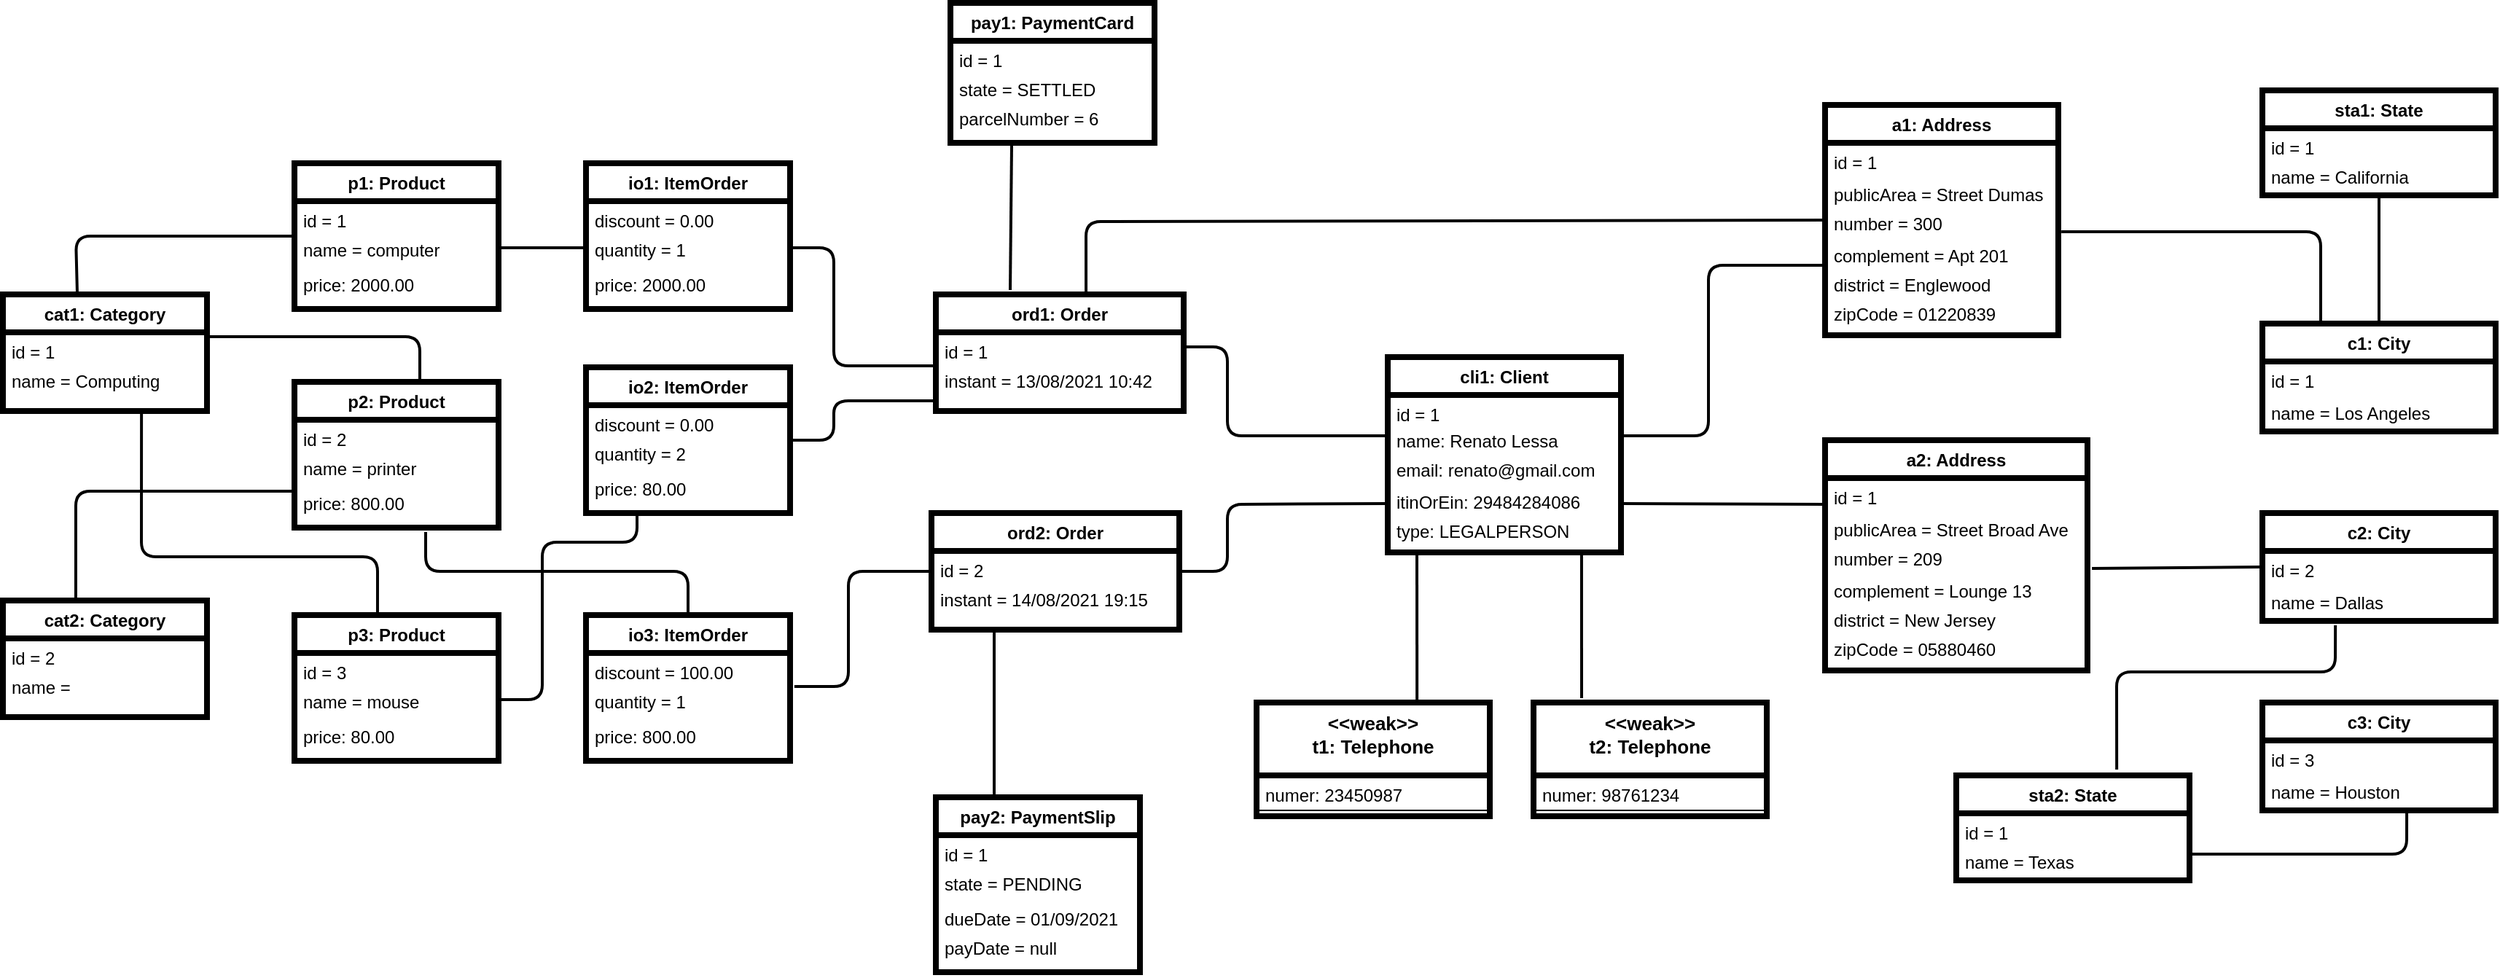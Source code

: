 <mxfile version="14.9.6" type="device"><diagram id="C5RBs43oDa-KdzZeNtuy" name="Page-1"><mxGraphModel dx="946" dy="1841" grid="1" gridSize="10" guides="1" tooltips="1" connect="1" arrows="1" fold="1" page="1" pageScale="1" pageWidth="827" pageHeight="1169" math="0" shadow="0"><root><mxCell id="WIyWlLk6GJQsqaUBKTNV-0"/><mxCell id="WIyWlLk6GJQsqaUBKTNV-1" parent="WIyWlLk6GJQsqaUBKTNV-0"/><mxCell id="aKMQZRntwJBQudiZjVvR-5" value="cat1: Category" style="swimlane;fontStyle=1;childLayout=stackLayout;horizontal=1;startSize=26;horizontalStack=0;resizeParent=1;resizeParentMax=0;resizeLast=0;collapsible=1;marginBottom=0;strokeWidth=4;rounded=0;shadow=0;sketch=0;glass=0;swimlaneLine=1;swimlaneFillColor=#ffffff;" parent="WIyWlLk6GJQsqaUBKTNV-1" vertex="1"><mxGeometry x="20" y="140" width="140" height="80" as="geometry"/></mxCell><mxCell id="aKMQZRntwJBQudiZjVvR-6" value="id = 1" style="text;align=left;verticalAlign=top;spacingLeft=4;spacingRight=4;overflow=hidden;rotatable=0;points=[[0,0.5],[1,0.5]];portConstraint=eastwest;rounded=0;shadow=0;sketch=0;" parent="aKMQZRntwJBQudiZjVvR-5" vertex="1"><mxGeometry y="26" width="140" height="20" as="geometry"/></mxCell><mxCell id="aKMQZRntwJBQudiZjVvR-7" value="name = Computing" style="text;align=left;verticalAlign=top;spacingLeft=4;spacingRight=4;overflow=hidden;rotatable=0;points=[[0,0.5],[1,0.5]];portConstraint=eastwest;rounded=0;shadow=0;sketch=0;" parent="aKMQZRntwJBQudiZjVvR-5" vertex="1"><mxGeometry y="46" width="140" height="34" as="geometry"/></mxCell><mxCell id="aKMQZRntwJBQudiZjVvR-10" value="p1: Product" style="swimlane;fontStyle=1;childLayout=stackLayout;horizontal=1;startSize=26;horizontalStack=0;resizeParent=1;resizeParentMax=0;resizeLast=0;collapsible=1;marginBottom=0;strokeWidth=4;rounded=0;shadow=0;sketch=0;glass=0;swimlaneLine=1;swimlaneFillColor=#ffffff;" parent="WIyWlLk6GJQsqaUBKTNV-1" vertex="1"><mxGeometry x="220" y="50" width="140" height="100" as="geometry"/></mxCell><mxCell id="aKMQZRntwJBQudiZjVvR-11" value="id = 1" style="text;align=left;verticalAlign=top;spacingLeft=4;spacingRight=4;overflow=hidden;rotatable=0;points=[[0,0.5],[1,0.5]];portConstraint=eastwest;rounded=0;shadow=0;sketch=0;" parent="aKMQZRntwJBQudiZjVvR-10" vertex="1"><mxGeometry y="26" width="140" height="20" as="geometry"/></mxCell><mxCell id="aKMQZRntwJBQudiZjVvR-12" value="name = computer" style="text;align=left;verticalAlign=top;spacingLeft=4;spacingRight=4;overflow=hidden;rotatable=0;points=[[0,0.5],[1,0.5]];portConstraint=eastwest;rounded=0;shadow=0;sketch=0;" parent="aKMQZRntwJBQudiZjVvR-10" vertex="1"><mxGeometry y="46" width="140" height="24" as="geometry"/></mxCell><mxCell id="aKMQZRntwJBQudiZjVvR-13" value="price: 2000.00" style="text;align=left;verticalAlign=top;spacingLeft=4;spacingRight=4;overflow=hidden;rotatable=0;points=[[0,0.5],[1,0.5]];portConstraint=eastwest;rounded=0;shadow=0;sketch=0;" parent="aKMQZRntwJBQudiZjVvR-10" vertex="1"><mxGeometry y="70" width="140" height="30" as="geometry"/></mxCell><mxCell id="aKMQZRntwJBQudiZjVvR-15" value="p2: Product" style="swimlane;fontStyle=1;childLayout=stackLayout;horizontal=1;startSize=26;horizontalStack=0;resizeParent=1;resizeParentMax=0;resizeLast=0;collapsible=1;marginBottom=0;strokeWidth=4;rounded=0;shadow=0;sketch=0;glass=0;swimlaneLine=1;swimlaneFillColor=#ffffff;" parent="WIyWlLk6GJQsqaUBKTNV-1" vertex="1"><mxGeometry x="220" y="200" width="140" height="100" as="geometry"/></mxCell><mxCell id="aKMQZRntwJBQudiZjVvR-16" value="id = 2" style="text;align=left;verticalAlign=top;spacingLeft=4;spacingRight=4;overflow=hidden;rotatable=0;points=[[0,0.5],[1,0.5]];portConstraint=eastwest;rounded=0;shadow=0;sketch=0;" parent="aKMQZRntwJBQudiZjVvR-15" vertex="1"><mxGeometry y="26" width="140" height="20" as="geometry"/></mxCell><mxCell id="aKMQZRntwJBQudiZjVvR-17" value="name = printer" style="text;align=left;verticalAlign=top;spacingLeft=4;spacingRight=4;overflow=hidden;rotatable=0;points=[[0,0.5],[1,0.5]];portConstraint=eastwest;rounded=0;shadow=0;sketch=0;" parent="aKMQZRntwJBQudiZjVvR-15" vertex="1"><mxGeometry y="46" width="140" height="24" as="geometry"/></mxCell><mxCell id="aKMQZRntwJBQudiZjVvR-18" value="price: 800.00" style="text;align=left;verticalAlign=top;spacingLeft=4;spacingRight=4;overflow=hidden;rotatable=0;points=[[0,0.5],[1,0.5]];portConstraint=eastwest;rounded=0;shadow=0;sketch=0;" parent="aKMQZRntwJBQudiZjVvR-15" vertex="1"><mxGeometry y="70" width="140" height="30" as="geometry"/></mxCell><mxCell id="aKMQZRntwJBQudiZjVvR-19" value="p3: Product" style="swimlane;fontStyle=1;childLayout=stackLayout;horizontal=1;startSize=26;horizontalStack=0;resizeParent=1;resizeParentMax=0;resizeLast=0;collapsible=1;marginBottom=0;strokeWidth=4;rounded=0;shadow=0;sketch=0;glass=0;swimlaneLine=1;swimlaneFillColor=#ffffff;" parent="WIyWlLk6GJQsqaUBKTNV-1" vertex="1"><mxGeometry x="220" y="360" width="140" height="100" as="geometry"/></mxCell><mxCell id="aKMQZRntwJBQudiZjVvR-20" value="id = 3" style="text;align=left;verticalAlign=top;spacingLeft=4;spacingRight=4;overflow=hidden;rotatable=0;points=[[0,0.5],[1,0.5]];portConstraint=eastwest;rounded=0;shadow=0;sketch=0;" parent="aKMQZRntwJBQudiZjVvR-19" vertex="1"><mxGeometry y="26" width="140" height="20" as="geometry"/></mxCell><mxCell id="aKMQZRntwJBQudiZjVvR-21" value="name = mouse" style="text;align=left;verticalAlign=top;spacingLeft=4;spacingRight=4;overflow=hidden;rotatable=0;points=[[0,0.5],[1,0.5]];portConstraint=eastwest;rounded=0;shadow=0;sketch=0;" parent="aKMQZRntwJBQudiZjVvR-19" vertex="1"><mxGeometry y="46" width="140" height="24" as="geometry"/></mxCell><mxCell id="aKMQZRntwJBQudiZjVvR-22" value="price: 80.00" style="text;align=left;verticalAlign=top;spacingLeft=4;spacingRight=4;overflow=hidden;rotatable=0;points=[[0,0.5],[1,0.5]];portConstraint=eastwest;rounded=0;shadow=0;sketch=0;" parent="aKMQZRntwJBQudiZjVvR-19" vertex="1"><mxGeometry y="70" width="140" height="30" as="geometry"/></mxCell><mxCell id="aKMQZRntwJBQudiZjVvR-23" value="cat2: Category" style="swimlane;fontStyle=1;childLayout=stackLayout;horizontal=1;startSize=26;horizontalStack=0;resizeParent=1;resizeParentMax=0;resizeLast=0;collapsible=1;marginBottom=0;strokeWidth=4;rounded=0;shadow=0;sketch=0;glass=0;swimlaneLine=1;swimlaneFillColor=#ffffff;" parent="WIyWlLk6GJQsqaUBKTNV-1" vertex="1"><mxGeometry x="20" y="350" width="140" height="80" as="geometry"/></mxCell><mxCell id="aKMQZRntwJBQudiZjVvR-24" value="id = 2" style="text;align=left;verticalAlign=top;spacingLeft=4;spacingRight=4;overflow=hidden;rotatable=0;points=[[0,0.5],[1,0.5]];portConstraint=eastwest;rounded=0;shadow=0;sketch=0;" parent="aKMQZRntwJBQudiZjVvR-23" vertex="1"><mxGeometry y="26" width="140" height="20" as="geometry"/></mxCell><mxCell id="aKMQZRntwJBQudiZjVvR-25" value="name = " style="text;align=left;verticalAlign=top;spacingLeft=4;spacingRight=4;overflow=hidden;rotatable=0;points=[[0,0.5],[1,0.5]];portConstraint=eastwest;rounded=0;shadow=0;sketch=0;" parent="aKMQZRntwJBQudiZjVvR-23" vertex="1"><mxGeometry y="46" width="140" height="34" as="geometry"/></mxCell><mxCell id="aKMQZRntwJBQudiZjVvR-28" value="io1: ItemOrder" style="swimlane;fontStyle=1;childLayout=stackLayout;horizontal=1;startSize=26;horizontalStack=0;resizeParent=1;resizeParentMax=0;resizeLast=0;collapsible=1;marginBottom=0;strokeWidth=4;rounded=0;shadow=0;sketch=0;glass=0;swimlaneLine=1;swimlaneFillColor=#ffffff;" parent="WIyWlLk6GJQsqaUBKTNV-1" vertex="1"><mxGeometry x="420" y="50" width="140" height="100" as="geometry"/></mxCell><mxCell id="aKMQZRntwJBQudiZjVvR-29" value="discount = 0.00" style="text;align=left;verticalAlign=top;spacingLeft=4;spacingRight=4;overflow=hidden;rotatable=0;points=[[0,0.5],[1,0.5]];portConstraint=eastwest;rounded=0;shadow=0;sketch=0;" parent="aKMQZRntwJBQudiZjVvR-28" vertex="1"><mxGeometry y="26" width="140" height="20" as="geometry"/></mxCell><mxCell id="aKMQZRntwJBQudiZjVvR-30" value="quantity = 1" style="text;align=left;verticalAlign=top;spacingLeft=4;spacingRight=4;overflow=hidden;rotatable=0;points=[[0,0.5],[1,0.5]];portConstraint=eastwest;rounded=0;shadow=0;sketch=0;" parent="aKMQZRntwJBQudiZjVvR-28" vertex="1"><mxGeometry y="46" width="140" height="24" as="geometry"/></mxCell><mxCell id="aKMQZRntwJBQudiZjVvR-31" value="price: 2000.00" style="text;align=left;verticalAlign=top;spacingLeft=4;spacingRight=4;overflow=hidden;rotatable=0;points=[[0,0.5],[1,0.5]];portConstraint=eastwest;rounded=0;shadow=0;sketch=0;" parent="aKMQZRntwJBQudiZjVvR-28" vertex="1"><mxGeometry y="70" width="140" height="30" as="geometry"/></mxCell><mxCell id="aKMQZRntwJBQudiZjVvR-44" value="io3: ItemOrder" style="swimlane;fontStyle=1;childLayout=stackLayout;horizontal=1;startSize=26;horizontalStack=0;resizeParent=1;resizeParentMax=0;resizeLast=0;collapsible=1;marginBottom=0;strokeWidth=4;rounded=0;shadow=0;sketch=0;glass=0;swimlaneLine=1;swimlaneFillColor=#ffffff;" parent="WIyWlLk6GJQsqaUBKTNV-1" vertex="1"><mxGeometry x="420" y="360" width="140" height="100" as="geometry"/></mxCell><mxCell id="aKMQZRntwJBQudiZjVvR-45" value="discount = 100.00" style="text;align=left;verticalAlign=top;spacingLeft=4;spacingRight=4;overflow=hidden;rotatable=0;points=[[0,0.5],[1,0.5]];portConstraint=eastwest;rounded=0;shadow=0;sketch=0;" parent="aKMQZRntwJBQudiZjVvR-44" vertex="1"><mxGeometry y="26" width="140" height="20" as="geometry"/></mxCell><mxCell id="aKMQZRntwJBQudiZjVvR-46" value="quantity = 1" style="text;align=left;verticalAlign=top;spacingLeft=4;spacingRight=4;overflow=hidden;rotatable=0;points=[[0,0.5],[1,0.5]];portConstraint=eastwest;rounded=0;shadow=0;sketch=0;" parent="aKMQZRntwJBQudiZjVvR-44" vertex="1"><mxGeometry y="46" width="140" height="24" as="geometry"/></mxCell><mxCell id="aKMQZRntwJBQudiZjVvR-47" value="price: 800.00" style="text;align=left;verticalAlign=top;spacingLeft=4;spacingRight=4;overflow=hidden;rotatable=0;points=[[0,0.5],[1,0.5]];portConstraint=eastwest;rounded=0;shadow=0;sketch=0;" parent="aKMQZRntwJBQudiZjVvR-44" vertex="1"><mxGeometry y="70" width="140" height="30" as="geometry"/></mxCell><mxCell id="aKMQZRntwJBQudiZjVvR-48" value="io2: ItemOrder" style="swimlane;fontStyle=1;childLayout=stackLayout;horizontal=1;startSize=26;horizontalStack=0;resizeParent=1;resizeParentMax=0;resizeLast=0;collapsible=1;marginBottom=0;strokeWidth=4;rounded=0;shadow=0;sketch=0;glass=0;swimlaneLine=1;swimlaneFillColor=#ffffff;" parent="WIyWlLk6GJQsqaUBKTNV-1" vertex="1"><mxGeometry x="420" y="190" width="140" height="100" as="geometry"/></mxCell><mxCell id="aKMQZRntwJBQudiZjVvR-49" value="discount = 0.00" style="text;align=left;verticalAlign=top;spacingLeft=4;spacingRight=4;overflow=hidden;rotatable=0;points=[[0,0.5],[1,0.5]];portConstraint=eastwest;rounded=0;shadow=0;sketch=0;" parent="aKMQZRntwJBQudiZjVvR-48" vertex="1"><mxGeometry y="26" width="140" height="20" as="geometry"/></mxCell><mxCell id="aKMQZRntwJBQudiZjVvR-50" value="quantity = 2" style="text;align=left;verticalAlign=top;spacingLeft=4;spacingRight=4;overflow=hidden;rotatable=0;points=[[0,0.5],[1,0.5]];portConstraint=eastwest;rounded=0;shadow=0;sketch=0;" parent="aKMQZRntwJBQudiZjVvR-48" vertex="1"><mxGeometry y="46" width="140" height="24" as="geometry"/></mxCell><mxCell id="aKMQZRntwJBQudiZjVvR-51" value="price: 80.00" style="text;align=left;verticalAlign=top;spacingLeft=4;spacingRight=4;overflow=hidden;rotatable=0;points=[[0,0.5],[1,0.5]];portConstraint=eastwest;rounded=0;shadow=0;sketch=0;" parent="aKMQZRntwJBQudiZjVvR-48" vertex="1"><mxGeometry y="70" width="140" height="30" as="geometry"/></mxCell><mxCell id="aKMQZRntwJBQudiZjVvR-53" value="" style="endArrow=none;html=1;strokeWidth=2;exitX=1.021;exitY=0.125;exitDx=0;exitDy=0;exitPerimeter=0;entryX=0;entryY=0.5;entryDx=0;entryDy=0;shadow=0;sketch=0;" parent="WIyWlLk6GJQsqaUBKTNV-1" source="aKMQZRntwJBQudiZjVvR-46" target="aKMQZRntwJBQudiZjVvR-68" edge="1"><mxGeometry width="50" height="50" relative="1" as="geometry"><mxPoint x="570" y="409.5" as="sourcePoint"/><mxPoint x="844" y="409.5" as="targetPoint"/><Array as="points"><mxPoint x="600" y="409"/><mxPoint x="600" y="330"/></Array></mxGeometry></mxCell><mxCell id="aKMQZRntwJBQudiZjVvR-54" value="" style="endArrow=none;html=1;strokeWidth=2;entryX=0;entryY=0.5;entryDx=0;entryDy=0;exitX=0.364;exitY=-0.025;exitDx=0;exitDy=0;exitPerimeter=0;shadow=0;sketch=0;" parent="WIyWlLk6GJQsqaUBKTNV-1" source="aKMQZRntwJBQudiZjVvR-5" target="aKMQZRntwJBQudiZjVvR-10" edge="1"><mxGeometry width="50" height="50" relative="1" as="geometry"><mxPoint x="70" y="130" as="sourcePoint"/><mxPoint x="446" y="110" as="targetPoint"/><Array as="points"><mxPoint x="70" y="100"/></Array></mxGeometry></mxCell><mxCell id="aKMQZRntwJBQudiZjVvR-55" value="" style="endArrow=none;html=1;strokeWidth=2;exitX=0.679;exitY=1.029;exitDx=0;exitDy=0;exitPerimeter=0;entryX=0.407;entryY=0;entryDx=0;entryDy=0;entryPerimeter=0;shadow=0;sketch=0;" parent="WIyWlLk6GJQsqaUBKTNV-1" source="aKMQZRntwJBQudiZjVvR-7" target="aKMQZRntwJBQudiZjVvR-19" edge="1"><mxGeometry width="50" height="50" relative="1" as="geometry"><mxPoint x="182" y="120" as="sourcePoint"/><mxPoint x="280" y="330" as="targetPoint"/><Array as="points"><mxPoint x="115" y="320"/><mxPoint x="277" y="320"/></Array></mxGeometry></mxCell><mxCell id="aKMQZRntwJBQudiZjVvR-56" value="" style="endArrow=none;html=1;strokeWidth=2;exitX=0.993;exitY=0.15;exitDx=0;exitDy=0;exitPerimeter=0;shadow=0;sketch=0;" parent="WIyWlLk6GJQsqaUBKTNV-1" source="aKMQZRntwJBQudiZjVvR-6" edge="1"><mxGeometry width="50" height="50" relative="1" as="geometry"><mxPoint x="162" y="180" as="sourcePoint"/><mxPoint x="306" y="200" as="targetPoint"/><Array as="points"><mxPoint x="306" y="169"/></Array></mxGeometry></mxCell><mxCell id="aKMQZRntwJBQudiZjVvR-57" value="" style="endArrow=none;html=1;strokeWidth=2;exitX=0.357;exitY=0;exitDx=0;exitDy=0;exitPerimeter=0;entryX=0;entryY=0.75;entryDx=0;entryDy=0;shadow=0;sketch=0;" parent="WIyWlLk6GJQsqaUBKTNV-1" source="aKMQZRntwJBQudiZjVvR-23" target="aKMQZRntwJBQudiZjVvR-15" edge="1"><mxGeometry width="50" height="50" relative="1" as="geometry"><mxPoint x="202" y="140" as="sourcePoint"/><mxPoint x="476" y="140" as="targetPoint"/><Array as="points"><mxPoint x="70" y="275"/></Array></mxGeometry></mxCell><mxCell id="aKMQZRntwJBQudiZjVvR-58" value="" style="endArrow=none;html=1;strokeWidth=2;exitX=1;exitY=0.5;exitDx=0;exitDy=0;entryX=0;entryY=0.5;entryDx=0;entryDy=0;shadow=0;sketch=0;" parent="WIyWlLk6GJQsqaUBKTNV-1" source="aKMQZRntwJBQudiZjVvR-12" target="aKMQZRntwJBQudiZjVvR-30" edge="1"><mxGeometry width="50" height="50" relative="1" as="geometry"><mxPoint x="212" y="150" as="sourcePoint"/><mxPoint x="486" y="150" as="targetPoint"/></mxGeometry></mxCell><mxCell id="aKMQZRntwJBQudiZjVvR-59" value="" style="endArrow=none;html=1;strokeWidth=2;entryX=0.5;entryY=0;entryDx=0;entryDy=0;shadow=0;sketch=0;" parent="WIyWlLk6GJQsqaUBKTNV-1" target="aKMQZRntwJBQudiZjVvR-44" edge="1"><mxGeometry width="50" height="50" relative="1" as="geometry"><mxPoint x="310" y="303" as="sourcePoint"/><mxPoint x="470" y="310" as="targetPoint"/><Array as="points"><mxPoint x="310" y="330"/><mxPoint x="490" y="330"/></Array></mxGeometry></mxCell><mxCell id="aKMQZRntwJBQudiZjVvR-61" value="" style="endArrow=none;html=1;strokeWidth=2;exitX=1;exitY=0.5;exitDx=0;exitDy=0;entryX=0.25;entryY=1;entryDx=0;entryDy=0;shadow=0;sketch=0;" parent="WIyWlLk6GJQsqaUBKTNV-1" source="aKMQZRntwJBQudiZjVvR-21" target="aKMQZRntwJBQudiZjVvR-48" edge="1"><mxGeometry width="50" height="50" relative="1" as="geometry"><mxPoint x="232" y="170" as="sourcePoint"/><mxPoint x="506" y="170" as="targetPoint"/><Array as="points"><mxPoint x="390" y="418"/><mxPoint x="390" y="310"/><mxPoint x="455" y="310"/></Array></mxGeometry></mxCell><mxCell id="aKMQZRntwJBQudiZjVvR-62" value="ord1: Order" style="swimlane;fontStyle=1;childLayout=stackLayout;horizontal=1;startSize=26;horizontalStack=0;resizeParent=1;resizeParentMax=0;resizeLast=0;collapsible=1;marginBottom=0;strokeWidth=4;rounded=0;shadow=0;sketch=0;glass=0;swimlaneLine=1;swimlaneFillColor=#ffffff;" parent="WIyWlLk6GJQsqaUBKTNV-1" vertex="1"><mxGeometry x="660" y="140" width="170" height="80" as="geometry"/></mxCell><mxCell id="aKMQZRntwJBQudiZjVvR-63" value="id = 1" style="text;align=left;verticalAlign=top;spacingLeft=4;spacingRight=4;overflow=hidden;rotatable=0;points=[[0,0.5],[1,0.5]];portConstraint=eastwest;rounded=0;shadow=0;sketch=0;" parent="aKMQZRntwJBQudiZjVvR-62" vertex="1"><mxGeometry y="26" width="170" height="20" as="geometry"/></mxCell><mxCell id="aKMQZRntwJBQudiZjVvR-64" value="instant = 13/08/2021 10:42" style="text;align=left;verticalAlign=top;spacingLeft=4;spacingRight=4;overflow=hidden;rotatable=0;points=[[0,0.5],[1,0.5]];portConstraint=eastwest;rounded=0;shadow=0;sketch=0;" parent="aKMQZRntwJBQudiZjVvR-62" vertex="1"><mxGeometry y="46" width="170" height="34" as="geometry"/></mxCell><mxCell id="aKMQZRntwJBQudiZjVvR-68" value="ord2: Order" style="swimlane;fontStyle=1;childLayout=stackLayout;horizontal=1;startSize=26;horizontalStack=0;resizeParent=1;resizeParentMax=0;resizeLast=0;collapsible=1;marginBottom=0;strokeWidth=4;rounded=0;shadow=0;sketch=0;glass=0;swimlaneLine=1;swimlaneFillColor=#ffffff;" parent="WIyWlLk6GJQsqaUBKTNV-1" vertex="1"><mxGeometry x="657" y="290" width="170" height="80" as="geometry"/></mxCell><mxCell id="aKMQZRntwJBQudiZjVvR-69" value="id = 2" style="text;align=left;verticalAlign=top;spacingLeft=4;spacingRight=4;overflow=hidden;rotatable=0;points=[[0,0.5],[1,0.5]];portConstraint=eastwest;rounded=0;shadow=0;sketch=0;" parent="aKMQZRntwJBQudiZjVvR-68" vertex="1"><mxGeometry y="26" width="170" height="20" as="geometry"/></mxCell><mxCell id="aKMQZRntwJBQudiZjVvR-70" value="instant = 14/08/2021 19:15" style="text;align=left;verticalAlign=top;spacingLeft=4;spacingRight=4;overflow=hidden;rotatable=0;points=[[0,0.5],[1,0.5]];portConstraint=eastwest;rounded=0;shadow=0;sketch=0;" parent="aKMQZRntwJBQudiZjVvR-68" vertex="1"><mxGeometry y="46" width="170" height="34" as="geometry"/></mxCell><mxCell id="aKMQZRntwJBQudiZjVvR-71" value="" style="endArrow=none;html=1;strokeWidth=2;exitX=1;exitY=0.5;exitDx=0;exitDy=0;entryX=-0.012;entryY=0.088;entryDx=0;entryDy=0;entryPerimeter=0;shadow=0;sketch=0;" parent="WIyWlLk6GJQsqaUBKTNV-1" source="aKMQZRntwJBQudiZjVvR-30" target="aKMQZRntwJBQudiZjVvR-64" edge="1"><mxGeometry width="50" height="50" relative="1" as="geometry"><mxPoint x="590" y="239.5" as="sourcePoint"/><mxPoint x="650" y="190" as="targetPoint"/><Array as="points"><mxPoint x="590" y="108"/><mxPoint x="590" y="189"/></Array></mxGeometry></mxCell><mxCell id="aKMQZRntwJBQudiZjVvR-72" value="" style="endArrow=none;html=1;strokeWidth=2;shadow=0;sketch=0;" parent="WIyWlLk6GJQsqaUBKTNV-1" edge="1"><mxGeometry width="50" height="50" relative="1" as="geometry"><mxPoint x="700" y="483" as="sourcePoint"/><mxPoint x="700" y="370" as="targetPoint"/></mxGeometry></mxCell><mxCell id="aKMQZRntwJBQudiZjVvR-73" value="" style="endArrow=none;html=1;strokeWidth=2;exitX=1;exitY=0.5;exitDx=0;exitDy=0;entryX=0;entryY=0.794;entryDx=0;entryDy=0;entryPerimeter=0;shadow=0;sketch=0;" parent="WIyWlLk6GJQsqaUBKTNV-1" source="aKMQZRntwJBQudiZjVvR-48" target="aKMQZRntwJBQudiZjVvR-64" edge="1"><mxGeometry width="50" height="50" relative="1" as="geometry"><mxPoint x="570" y="239.5" as="sourcePoint"/><mxPoint x="844" y="239.5" as="targetPoint"/><Array as="points"><mxPoint x="590" y="240"/><mxPoint x="590" y="213"/></Array></mxGeometry></mxCell><mxCell id="aKMQZRntwJBQudiZjVvR-74" value="pay1: PaymentCard" style="swimlane;fontStyle=1;childLayout=stackLayout;horizontal=1;startSize=26;horizontalStack=0;resizeParent=1;resizeParentMax=0;resizeLast=0;collapsible=1;marginBottom=0;strokeWidth=4;rounded=0;shadow=0;sketch=0;glass=0;swimlaneLine=1;swimlaneFillColor=#ffffff;" parent="WIyWlLk6GJQsqaUBKTNV-1" vertex="1"><mxGeometry x="670" y="-60" width="140" height="96" as="geometry"/></mxCell><mxCell id="aKMQZRntwJBQudiZjVvR-75" value="id = 1" style="text;align=left;verticalAlign=top;spacingLeft=4;spacingRight=4;overflow=hidden;rotatable=0;points=[[0,0.5],[1,0.5]];portConstraint=eastwest;rounded=0;shadow=0;sketch=0;" parent="aKMQZRntwJBQudiZjVvR-74" vertex="1"><mxGeometry y="26" width="140" height="20" as="geometry"/></mxCell><mxCell id="aKMQZRntwJBQudiZjVvR-76" value="state = SETTLED&#10; " style="text;align=left;verticalAlign=top;spacingLeft=4;spacingRight=4;overflow=hidden;rotatable=0;points=[[0,0.5],[1,0.5]];portConstraint=eastwest;rounded=0;shadow=0;sketch=0;" parent="aKMQZRntwJBQudiZjVvR-74" vertex="1"><mxGeometry y="46" width="140" height="20" as="geometry"/></mxCell><mxCell id="aKMQZRntwJBQudiZjVvR-77" value="parcelNumber = 6" style="text;align=left;verticalAlign=top;spacingLeft=4;spacingRight=4;overflow=hidden;rotatable=0;points=[[0,0.5],[1,0.5]];portConstraint=eastwest;rounded=0;shadow=0;sketch=0;" parent="aKMQZRntwJBQudiZjVvR-74" vertex="1"><mxGeometry y="66" width="140" height="30" as="geometry"/></mxCell><mxCell id="aKMQZRntwJBQudiZjVvR-85" value="pay2: PaymentSlip" style="swimlane;fontStyle=1;childLayout=stackLayout;horizontal=1;startSize=26;horizontalStack=0;resizeParent=1;resizeParentMax=0;resizeLast=0;collapsible=1;marginBottom=0;strokeWidth=4;rounded=0;shadow=0;sketch=0;glass=0;swimlaneLine=1;swimlaneFillColor=#ffffff;" parent="WIyWlLk6GJQsqaUBKTNV-1" vertex="1"><mxGeometry x="660" y="485" width="140" height="120" as="geometry"/></mxCell><mxCell id="aKMQZRntwJBQudiZjVvR-86" value="id = 1" style="text;align=left;verticalAlign=top;spacingLeft=4;spacingRight=4;overflow=hidden;rotatable=0;points=[[0,0.5],[1,0.5]];portConstraint=eastwest;rounded=0;shadow=0;sketch=0;" parent="aKMQZRntwJBQudiZjVvR-85" vertex="1"><mxGeometry y="26" width="140" height="20" as="geometry"/></mxCell><mxCell id="aKMQZRntwJBQudiZjVvR-87" value="state = PENDING&#10; " style="text;align=left;verticalAlign=top;spacingLeft=4;spacingRight=4;overflow=hidden;rotatable=0;points=[[0,0.5],[1,0.5]];portConstraint=eastwest;rounded=0;shadow=0;sketch=0;" parent="aKMQZRntwJBQudiZjVvR-85" vertex="1"><mxGeometry y="46" width="140" height="24" as="geometry"/></mxCell><mxCell id="aKMQZRntwJBQudiZjVvR-88" value="dueDate = 01/09/2021" style="text;align=left;verticalAlign=top;spacingLeft=4;spacingRight=4;overflow=hidden;rotatable=0;points=[[0,0.5],[1,0.5]];portConstraint=eastwest;rounded=0;shadow=0;sketch=0;" parent="aKMQZRntwJBQudiZjVvR-85" vertex="1"><mxGeometry y="70" width="140" height="20" as="geometry"/></mxCell><mxCell id="aKMQZRntwJBQudiZjVvR-93" value="payDate = null" style="text;align=left;verticalAlign=top;spacingLeft=4;spacingRight=4;overflow=hidden;rotatable=0;points=[[0,0.5],[1,0.5]];portConstraint=eastwest;shadow=0;sketch=0;" parent="aKMQZRntwJBQudiZjVvR-85" vertex="1"><mxGeometry y="90" width="140" height="30" as="geometry"/></mxCell><mxCell id="aKMQZRntwJBQudiZjVvR-95" value="" style="endArrow=none;html=1;strokeWidth=2;entryX=0.3;entryY=1.067;entryDx=0;entryDy=0;entryPerimeter=0;exitX=0.3;exitY=-0.037;exitDx=0;exitDy=0;exitPerimeter=0;shadow=0;sketch=0;" parent="WIyWlLk6GJQsqaUBKTNV-1" source="aKMQZRntwJBQudiZjVvR-62" target="aKMQZRntwJBQudiZjVvR-77" edge="1"><mxGeometry width="50" height="50" relative="1" as="geometry"><mxPoint x="700" y="220" as="sourcePoint"/><mxPoint x="600" y="640" as="targetPoint"/></mxGeometry></mxCell><mxCell id="aKMQZRntwJBQudiZjVvR-97" value="cli1: Client" style="swimlane;fontStyle=1;childLayout=stackLayout;horizontal=1;startSize=26;horizontalStack=0;resizeParent=1;resizeParentMax=0;resizeLast=0;collapsible=1;marginBottom=0;strokeWidth=4;labelBackgroundColor=none;labelBorderColor=none;shadow=0;sketch=0;swimlaneFillColor=#ffffff;" parent="WIyWlLk6GJQsqaUBKTNV-1" vertex="1"><mxGeometry x="970" y="183" width="160" height="134" as="geometry"/></mxCell><mxCell id="aKMQZRntwJBQudiZjVvR-98" value="id = 1" style="text;align=left;verticalAlign=top;spacingLeft=4;spacingRight=4;overflow=hidden;rotatable=0;points=[[0,0.5],[1,0.5]];portConstraint=eastwest;shadow=0;sketch=0;" parent="aKMQZRntwJBQudiZjVvR-97" vertex="1"><mxGeometry y="26" width="160" height="18" as="geometry"/></mxCell><mxCell id="aKMQZRntwJBQudiZjVvR-99" value="name: Renato Lessa" style="text;align=left;verticalAlign=top;spacingLeft=4;spacingRight=4;overflow=hidden;rotatable=0;points=[[0,0.5],[1,0.5]];portConstraint=eastwest;shadow=0;sketch=0;" parent="aKMQZRntwJBQudiZjVvR-97" vertex="1"><mxGeometry y="44" width="160" height="20" as="geometry"/></mxCell><mxCell id="aKMQZRntwJBQudiZjVvR-100" value="email: renato@gmail.com" style="text;align=left;verticalAlign=top;spacingLeft=4;spacingRight=4;overflow=hidden;rotatable=0;points=[[0,0.5],[1,0.5]];portConstraint=eastwest;shadow=0;sketch=0;" parent="aKMQZRntwJBQudiZjVvR-97" vertex="1"><mxGeometry y="64" width="160" height="22" as="geometry"/></mxCell><mxCell id="aKMQZRntwJBQudiZjVvR-101" value="itinOrEin: 29484284086" style="text;align=left;verticalAlign=top;spacingLeft=4;spacingRight=4;overflow=hidden;rotatable=0;points=[[0,0.5],[1,0.5]];portConstraint=eastwest;shadow=0;sketch=0;" parent="aKMQZRntwJBQudiZjVvR-97" vertex="1"><mxGeometry y="86" width="160" height="20" as="geometry"/></mxCell><mxCell id="aKMQZRntwJBQudiZjVvR-102" value="type: LEGALPERSON" style="text;align=left;verticalAlign=top;spacingLeft=4;spacingRight=4;overflow=hidden;rotatable=0;points=[[0,0.5],[1,0.5]];portConstraint=eastwest;shadow=0;sketch=0;" parent="aKMQZRntwJBQudiZjVvR-97" vertex="1"><mxGeometry y="106" width="160" height="28" as="geometry"/></mxCell><mxCell id="aKMQZRntwJBQudiZjVvR-105" value="" style="endArrow=none;html=1;strokeWidth=2;exitX=0.606;exitY=0.013;exitDx=0;exitDy=0;exitPerimeter=0;entryX=0;entryY=0.5;entryDx=0;entryDy=0;shadow=0;sketch=0;" parent="WIyWlLk6GJQsqaUBKTNV-1" source="aKMQZRntwJBQudiZjVvR-62" target="aKMQZRntwJBQudiZjVvR-122" edge="1"><mxGeometry width="50" height="50" relative="1" as="geometry"><mxPoint x="940" y="40" as="sourcePoint"/><mxPoint x="1260" y="90" as="targetPoint"/><Array as="points"><mxPoint x="763" y="90"/></Array></mxGeometry></mxCell><mxCell id="aKMQZRntwJBQudiZjVvR-106" value="" style="endArrow=none;html=1;strokeWidth=2;exitX=1;exitY=0.5;exitDx=0;exitDy=0;entryX=0;entryY=0.75;entryDx=0;entryDy=0;shadow=0;sketch=0;" parent="WIyWlLk6GJQsqaUBKTNV-1" source="aKMQZRntwJBQudiZjVvR-68" target="aKMQZRntwJBQudiZjVvR-97" edge="1"><mxGeometry width="50" height="50" relative="1" as="geometry"><mxPoint x="860" y="340" as="sourcePoint"/><mxPoint x="870" y="270" as="targetPoint"/><Array as="points"><mxPoint x="860" y="330"/><mxPoint x="860" y="284"/></Array></mxGeometry></mxCell><mxCell id="aKMQZRntwJBQudiZjVvR-107" value="" style="endArrow=none;html=1;strokeWidth=2;exitX=1;exitY=0.5;exitDx=0;exitDy=0;entryX=0;entryY=0.5;entryDx=0;entryDy=0;shadow=0;sketch=0;" parent="WIyWlLk6GJQsqaUBKTNV-1" source="aKMQZRntwJBQudiZjVvR-63" target="aKMQZRntwJBQudiZjVvR-99" edge="1"><mxGeometry width="50" height="50" relative="1" as="geometry"><mxPoint x="960" y="60" as="sourcePoint"/><mxPoint x="970" y="-10" as="targetPoint"/><Array as="points"><mxPoint x="860" y="176"/><mxPoint x="860" y="237"/></Array></mxGeometry></mxCell><mxCell id="aKMQZRntwJBQudiZjVvR-111" value="&lt;&lt;weak&gt;&gt;&#10;t1: Telephone" style="swimlane;fontStyle=1;align=center;verticalAlign=top;childLayout=stackLayout;horizontal=1;startSize=50;horizontalStack=0;resizeParent=1;resizeParentMax=0;resizeLast=0;collapsible=1;marginBottom=0;rounded=0;shadow=0;glass=0;sketch=0;fontSize=13;strokeWidth=4;swimlaneFillColor=#ffffff;" parent="WIyWlLk6GJQsqaUBKTNV-1" vertex="1"><mxGeometry x="880" y="420" width="160" height="78" as="geometry"/></mxCell><mxCell id="aKMQZRntwJBQudiZjVvR-112" value="numer: 23450987" style="text;align=left;verticalAlign=top;spacingLeft=4;spacingRight=4;overflow=hidden;rotatable=0;points=[[0,0.5],[1,0.5]];portConstraint=eastwest;shadow=0;sketch=0;" parent="aKMQZRntwJBQudiZjVvR-111" vertex="1"><mxGeometry y="50" width="160" height="20" as="geometry"/></mxCell><mxCell id="aKMQZRntwJBQudiZjVvR-113" value="" style="line;strokeWidth=1;align=left;verticalAlign=middle;spacingTop=-1;spacingLeft=3;spacingRight=3;rotatable=0;labelPosition=right;points=[];portConstraint=eastwest;shadow=0;sketch=0;" parent="aKMQZRntwJBQudiZjVvR-111" vertex="1"><mxGeometry y="70" width="160" height="8" as="geometry"/></mxCell><mxCell id="aKMQZRntwJBQudiZjVvR-114" value="&lt;&lt;weak&gt;&gt;&#10;t2: Telephone" style="swimlane;fontStyle=1;align=center;verticalAlign=top;childLayout=stackLayout;horizontal=1;startSize=50;horizontalStack=0;resizeParent=1;resizeParentMax=0;resizeLast=0;collapsible=1;marginBottom=0;rounded=0;shadow=0;glass=0;sketch=0;fontSize=13;strokeWidth=4;swimlaneFillColor=#ffffff;" parent="WIyWlLk6GJQsqaUBKTNV-1" vertex="1"><mxGeometry x="1070" y="420" width="160" height="78" as="geometry"/></mxCell><mxCell id="aKMQZRntwJBQudiZjVvR-115" value="numer: 98761234" style="text;align=left;verticalAlign=top;spacingLeft=4;spacingRight=4;overflow=hidden;rotatable=0;points=[[0,0.5],[1,0.5]];portConstraint=eastwest;shadow=0;sketch=0;" parent="aKMQZRntwJBQudiZjVvR-114" vertex="1"><mxGeometry y="50" width="160" height="20" as="geometry"/></mxCell><mxCell id="aKMQZRntwJBQudiZjVvR-116" value="" style="line;strokeWidth=1;align=left;verticalAlign=middle;spacingTop=-1;spacingLeft=3;spacingRight=3;rotatable=0;labelPosition=right;points=[];portConstraint=eastwest;shadow=0;sketch=0;" parent="aKMQZRntwJBQudiZjVvR-114" vertex="1"><mxGeometry y="70" width="160" height="8" as="geometry"/></mxCell><mxCell id="aKMQZRntwJBQudiZjVvR-117" value="" style="endArrow=none;html=1;strokeWidth=2;entryX=0.831;entryY=1.071;entryDx=0;entryDy=0;entryPerimeter=0;shadow=0;sketch=0;" parent="WIyWlLk6GJQsqaUBKTNV-1" target="aKMQZRntwJBQudiZjVvR-102" edge="1"><mxGeometry width="50" height="50" relative="1" as="geometry"><mxPoint x="1103" y="417" as="sourcePoint"/><mxPoint x="1100" y="330" as="targetPoint"/></mxGeometry></mxCell><mxCell id="aKMQZRntwJBQudiZjVvR-118" value="" style="endArrow=none;html=1;strokeWidth=2;exitX=0.688;exitY=0;exitDx=0;exitDy=0;exitPerimeter=0;entryX=0.125;entryY=1.071;entryDx=0;entryDy=0;entryPerimeter=0;shadow=0;sketch=0;" parent="WIyWlLk6GJQsqaUBKTNV-1" source="aKMQZRntwJBQudiZjVvR-111" target="aKMQZRntwJBQudiZjVvR-102" edge="1"><mxGeometry width="50" height="50" relative="1" as="geometry"><mxPoint x="960" y="60" as="sourcePoint"/><mxPoint x="970" y="-10" as="targetPoint"/></mxGeometry></mxCell><mxCell id="aKMQZRntwJBQudiZjVvR-119" value="a1: Address" style="swimlane;fontStyle=1;childLayout=stackLayout;horizontal=1;startSize=26;horizontalStack=0;resizeParent=1;resizeParentMax=0;resizeLast=0;collapsible=1;marginBottom=0;strokeWidth=4;shadow=0;sketch=0;swimlaneFillColor=#ffffff;" parent="WIyWlLk6GJQsqaUBKTNV-1" vertex="1"><mxGeometry x="1270" y="10" width="160" height="158" as="geometry"/></mxCell><mxCell id="aKMQZRntwJBQudiZjVvR-120" value="id = 1" style="text;align=left;verticalAlign=top;spacingLeft=4;spacingRight=4;overflow=hidden;rotatable=0;points=[[0,0.5],[1,0.5]];portConstraint=eastwest;shadow=0;sketch=0;" parent="aKMQZRntwJBQudiZjVvR-119" vertex="1"><mxGeometry y="26" width="160" height="22" as="geometry"/></mxCell><mxCell id="aKMQZRntwJBQudiZjVvR-121" value="publicArea = Street Dumas" style="text;align=left;verticalAlign=top;spacingLeft=4;spacingRight=4;overflow=hidden;rotatable=0;points=[[0,0.5],[1,0.5]];portConstraint=eastwest;shadow=0;sketch=0;" parent="aKMQZRntwJBQudiZjVvR-119" vertex="1"><mxGeometry y="48" width="160" height="20" as="geometry"/></mxCell><mxCell id="aKMQZRntwJBQudiZjVvR-122" value="number = 300" style="text;align=left;verticalAlign=top;spacingLeft=4;spacingRight=4;overflow=hidden;rotatable=0;points=[[0,0.5],[1,0.5]];portConstraint=eastwest;shadow=0;sketch=0;" parent="aKMQZRntwJBQudiZjVvR-119" vertex="1"><mxGeometry y="68" width="160" height="22" as="geometry"/></mxCell><mxCell id="aKMQZRntwJBQudiZjVvR-123" value="complement = Apt 201 " style="text;align=left;verticalAlign=top;spacingLeft=4;spacingRight=4;overflow=hidden;rotatable=0;points=[[0,0.5],[1,0.5]];portConstraint=eastwest;shadow=0;sketch=0;" parent="aKMQZRntwJBQudiZjVvR-119" vertex="1"><mxGeometry y="90" width="160" height="20" as="geometry"/></mxCell><mxCell id="aKMQZRntwJBQudiZjVvR-126" value="district = Englewood" style="text;align=left;verticalAlign=top;spacingLeft=4;spacingRight=4;overflow=hidden;rotatable=0;points=[[0,0.5],[1,0.5]];portConstraint=eastwest;shadow=0;sketch=0;" parent="aKMQZRntwJBQudiZjVvR-119" vertex="1"><mxGeometry y="110" width="160" height="20" as="geometry"/></mxCell><mxCell id="aKMQZRntwJBQudiZjVvR-124" value="zipCode = 01220839" style="text;align=left;verticalAlign=top;spacingLeft=4;spacingRight=4;overflow=hidden;rotatable=0;points=[[0,0.5],[1,0.5]];portConstraint=eastwest;shadow=0;sketch=0;" parent="aKMQZRntwJBQudiZjVvR-119" vertex="1"><mxGeometry y="130" width="160" height="28" as="geometry"/></mxCell><mxCell id="aKMQZRntwJBQudiZjVvR-128" value="a2: Address" style="swimlane;fontStyle=1;childLayout=stackLayout;horizontal=1;startSize=26;horizontalStack=0;resizeParent=1;resizeParentMax=0;resizeLast=0;collapsible=1;marginBottom=0;strokeWidth=4;shadow=0;sketch=0;swimlaneFillColor=#ffffff;" parent="WIyWlLk6GJQsqaUBKTNV-1" vertex="1"><mxGeometry x="1270" y="240" width="180" height="158" as="geometry"/></mxCell><mxCell id="aKMQZRntwJBQudiZjVvR-129" value="id = 1" style="text;align=left;verticalAlign=top;spacingLeft=4;spacingRight=4;overflow=hidden;rotatable=0;points=[[0,0.5],[1,0.5]];portConstraint=eastwest;shadow=0;sketch=0;" parent="aKMQZRntwJBQudiZjVvR-128" vertex="1"><mxGeometry y="26" width="180" height="22" as="geometry"/></mxCell><mxCell id="aKMQZRntwJBQudiZjVvR-130" value="publicArea = Street Broad Ave" style="text;align=left;verticalAlign=top;spacingLeft=4;spacingRight=4;overflow=hidden;rotatable=0;points=[[0,0.5],[1,0.5]];portConstraint=eastwest;shadow=0;sketch=0;" parent="aKMQZRntwJBQudiZjVvR-128" vertex="1"><mxGeometry y="48" width="180" height="20" as="geometry"/></mxCell><mxCell id="aKMQZRntwJBQudiZjVvR-131" value="number = 209" style="text;align=left;verticalAlign=top;spacingLeft=4;spacingRight=4;overflow=hidden;rotatable=0;points=[[0,0.5],[1,0.5]];portConstraint=eastwest;shadow=0;sketch=0;" parent="aKMQZRntwJBQudiZjVvR-128" vertex="1"><mxGeometry y="68" width="180" height="22" as="geometry"/></mxCell><mxCell id="aKMQZRntwJBQudiZjVvR-132" value="complement = Lounge 13 " style="text;align=left;verticalAlign=top;spacingLeft=4;spacingRight=4;overflow=hidden;rotatable=0;points=[[0,0.5],[1,0.5]];portConstraint=eastwest;shadow=0;sketch=0;" parent="aKMQZRntwJBQudiZjVvR-128" vertex="1"><mxGeometry y="90" width="180" height="20" as="geometry"/></mxCell><mxCell id="aKMQZRntwJBQudiZjVvR-133" value="district = New Jersey" style="text;align=left;verticalAlign=top;spacingLeft=4;spacingRight=4;overflow=hidden;rotatable=0;points=[[0,0.5],[1,0.5]];portConstraint=eastwest;shadow=0;sketch=0;" parent="aKMQZRntwJBQudiZjVvR-128" vertex="1"><mxGeometry y="110" width="180" height="20" as="geometry"/></mxCell><mxCell id="aKMQZRntwJBQudiZjVvR-134" value="zipCode = 05880460" style="text;align=left;verticalAlign=top;spacingLeft=4;spacingRight=4;overflow=hidden;rotatable=0;points=[[0,0.5],[1,0.5]];portConstraint=eastwest;shadow=0;sketch=0;" parent="aKMQZRntwJBQudiZjVvR-128" vertex="1"><mxGeometry y="130" width="180" height="28" as="geometry"/></mxCell><mxCell id="aKMQZRntwJBQudiZjVvR-135" value="" style="endArrow=none;html=1;strokeWidth=2;exitX=1;exitY=0.5;exitDx=0;exitDy=0;entryX=-0.006;entryY=1;entryDx=0;entryDy=0;entryPerimeter=0;shadow=0;sketch=0;" parent="WIyWlLk6GJQsqaUBKTNV-1" source="aKMQZRntwJBQudiZjVvR-99" target="aKMQZRntwJBQudiZjVvR-123" edge="1"><mxGeometry width="50" height="50" relative="1" as="geometry"><mxPoint x="773.02" y="151.04" as="sourcePoint"/><mxPoint x="1260" y="119" as="targetPoint"/><Array as="points"><mxPoint x="1190" y="237"/><mxPoint x="1190" y="120"/></Array></mxGeometry></mxCell><mxCell id="aKMQZRntwJBQudiZjVvR-137" value="" style="endArrow=none;html=1;strokeWidth=2;entryX=1;entryY=0.75;entryDx=0;entryDy=0;shadow=0;sketch=0;" parent="WIyWlLk6GJQsqaUBKTNV-1" target="aKMQZRntwJBQudiZjVvR-97" edge="1"><mxGeometry width="50" height="50" relative="1" as="geometry"><mxPoint x="1270" y="284" as="sourcePoint"/><mxPoint x="1150" y="280" as="targetPoint"/></mxGeometry></mxCell><mxCell id="aKMQZRntwJBQudiZjVvR-138" value="sta1: State" style="swimlane;fontStyle=1;childLayout=stackLayout;horizontal=1;startSize=26;horizontalStack=0;resizeParent=1;resizeParentMax=0;resizeLast=0;collapsible=1;marginBottom=0;strokeWidth=4;shadow=0;sketch=0;swimlaneFillColor=#ffffff;" parent="WIyWlLk6GJQsqaUBKTNV-1" vertex="1"><mxGeometry x="1570" width="160" height="72" as="geometry"/></mxCell><mxCell id="aKMQZRntwJBQudiZjVvR-139" value="id = 1 " style="text;align=left;verticalAlign=top;spacingLeft=4;spacingRight=4;overflow=hidden;rotatable=0;points=[[0,0.5],[1,0.5]];portConstraint=eastwest;shadow=0;sketch=0;" parent="aKMQZRntwJBQudiZjVvR-138" vertex="1"><mxGeometry y="26" width="160" height="20" as="geometry"/></mxCell><mxCell id="aKMQZRntwJBQudiZjVvR-140" value="name = California" style="text;align=left;verticalAlign=top;spacingLeft=4;spacingRight=4;overflow=hidden;rotatable=0;points=[[0,0.5],[1,0.5]];portConstraint=eastwest;shadow=0;sketch=0;" parent="aKMQZRntwJBQudiZjVvR-138" vertex="1"><mxGeometry y="46" width="160" height="26" as="geometry"/></mxCell><mxCell id="aKMQZRntwJBQudiZjVvR-141" value="sta2: State" style="swimlane;fontStyle=1;childLayout=stackLayout;horizontal=1;startSize=26;horizontalStack=0;resizeParent=1;resizeParentMax=0;resizeLast=0;collapsible=1;marginBottom=0;strokeWidth=4;shadow=0;sketch=0;swimlaneFillColor=#ffffff;" parent="WIyWlLk6GJQsqaUBKTNV-1" vertex="1"><mxGeometry x="1360" y="470" width="160" height="72" as="geometry"/></mxCell><mxCell id="aKMQZRntwJBQudiZjVvR-142" value="id = 1 " style="text;align=left;verticalAlign=top;spacingLeft=4;spacingRight=4;overflow=hidden;rotatable=0;points=[[0,0.5],[1,0.5]];portConstraint=eastwest;shadow=0;sketch=0;" parent="aKMQZRntwJBQudiZjVvR-141" vertex="1"><mxGeometry y="26" width="160" height="20" as="geometry"/></mxCell><mxCell id="aKMQZRntwJBQudiZjVvR-143" value="name = Texas" style="text;align=left;verticalAlign=top;spacingLeft=4;spacingRight=4;overflow=hidden;rotatable=0;points=[[0,0.5],[1,0.5]];portConstraint=eastwest;shadow=0;sketch=0;" parent="aKMQZRntwJBQudiZjVvR-141" vertex="1"><mxGeometry y="46" width="160" height="26" as="geometry"/></mxCell><mxCell id="aKMQZRntwJBQudiZjVvR-144" value="c1: City" style="swimlane;fontStyle=1;childLayout=stackLayout;horizontal=1;startSize=26;horizontalStack=0;resizeParent=1;resizeParentMax=0;resizeLast=0;collapsible=1;marginBottom=0;strokeWidth=4;shadow=0;sketch=0;swimlaneFillColor=#ffffff;" parent="WIyWlLk6GJQsqaUBKTNV-1" vertex="1"><mxGeometry x="1570" y="160" width="160" height="74" as="geometry"/></mxCell><mxCell id="aKMQZRntwJBQudiZjVvR-145" value="id = 1" style="text;align=left;verticalAlign=top;spacingLeft=4;spacingRight=4;overflow=hidden;rotatable=0;points=[[0,0.5],[1,0.5]];portConstraint=eastwest;shadow=0;sketch=0;" parent="aKMQZRntwJBQudiZjVvR-144" vertex="1"><mxGeometry y="26" width="160" height="22" as="geometry"/></mxCell><mxCell id="aKMQZRntwJBQudiZjVvR-146" value="name = Los Angeles" style="text;align=left;verticalAlign=top;spacingLeft=4;spacingRight=4;overflow=hidden;rotatable=0;points=[[0,0.5],[1,0.5]];portConstraint=eastwest;shadow=0;sketch=0;" parent="aKMQZRntwJBQudiZjVvR-144" vertex="1"><mxGeometry y="48" width="160" height="26" as="geometry"/></mxCell><mxCell id="aKMQZRntwJBQudiZjVvR-147" value="c2: City" style="swimlane;fontStyle=1;childLayout=stackLayout;horizontal=1;startSize=26;horizontalStack=0;resizeParent=1;resizeParentMax=0;resizeLast=0;collapsible=1;marginBottom=0;strokeWidth=4;shadow=0;sketch=0;swimlaneFillColor=#ffffff;" parent="WIyWlLk6GJQsqaUBKTNV-1" vertex="1"><mxGeometry x="1570" y="290" width="160" height="74" as="geometry"/></mxCell><mxCell id="aKMQZRntwJBQudiZjVvR-148" value="id = 2" style="text;align=left;verticalAlign=top;spacingLeft=4;spacingRight=4;overflow=hidden;rotatable=0;points=[[0,0.5],[1,0.5]];portConstraint=eastwest;shadow=0;sketch=0;" parent="aKMQZRntwJBQudiZjVvR-147" vertex="1"><mxGeometry y="26" width="160" height="22" as="geometry"/></mxCell><mxCell id="aKMQZRntwJBQudiZjVvR-149" value="name = Dallas" style="text;align=left;verticalAlign=top;spacingLeft=4;spacingRight=4;overflow=hidden;rotatable=0;points=[[0,0.5],[1,0.5]];portConstraint=eastwest;shadow=0;sketch=0;" parent="aKMQZRntwJBQudiZjVvR-147" vertex="1"><mxGeometry y="48" width="160" height="26" as="geometry"/></mxCell><mxCell id="aKMQZRntwJBQudiZjVvR-150" value="c3: City" style="swimlane;fontStyle=1;childLayout=stackLayout;horizontal=1;startSize=26;horizontalStack=0;resizeParent=1;resizeParentMax=0;resizeLast=0;collapsible=1;marginBottom=0;strokeWidth=4;shadow=0;sketch=0;swimlaneFillColor=#ffffff;" parent="WIyWlLk6GJQsqaUBKTNV-1" vertex="1"><mxGeometry x="1570" y="420" width="160" height="74" as="geometry"/></mxCell><mxCell id="aKMQZRntwJBQudiZjVvR-151" value="id = 3" style="text;align=left;verticalAlign=top;spacingLeft=4;spacingRight=4;overflow=hidden;rotatable=0;points=[[0,0.5],[1,0.5]];portConstraint=eastwest;shadow=0;sketch=0;" parent="aKMQZRntwJBQudiZjVvR-150" vertex="1"><mxGeometry y="26" width="160" height="22" as="geometry"/></mxCell><mxCell id="aKMQZRntwJBQudiZjVvR-152" value="name = Houston" style="text;align=left;verticalAlign=top;spacingLeft=4;spacingRight=4;overflow=hidden;rotatable=0;points=[[0,0.5],[1,0.5]];portConstraint=eastwest;shadow=0;sketch=0;" parent="aKMQZRntwJBQudiZjVvR-150" vertex="1"><mxGeometry y="48" width="160" height="26" as="geometry"/></mxCell><mxCell id="aKMQZRntwJBQudiZjVvR-154" value="" style="endArrow=none;html=1;strokeWidth=2;entryX=1.013;entryY=0.864;entryDx=0;entryDy=0;entryPerimeter=0;exitX=0.25;exitY=0;exitDx=0;exitDy=0;shadow=0;sketch=0;" parent="WIyWlLk6GJQsqaUBKTNV-1" source="aKMQZRntwJBQudiZjVvR-144" target="aKMQZRntwJBQudiZjVvR-122" edge="1"><mxGeometry width="50" height="50" relative="1" as="geometry"><mxPoint x="1580" y="99.5" as="sourcePoint"/><mxPoint x="1440" y="99.5" as="targetPoint"/><Array as="points"><mxPoint x="1610" y="97"/></Array></mxGeometry></mxCell><mxCell id="aKMQZRntwJBQudiZjVvR-155" value="" style="endArrow=none;html=1;strokeWidth=2;entryX=0.5;entryY=1;entryDx=0;entryDy=0;exitX=0.5;exitY=0;exitDx=0;exitDy=0;shadow=0;sketch=0;" parent="WIyWlLk6GJQsqaUBKTNV-1" source="aKMQZRntwJBQudiZjVvR-144" target="aKMQZRntwJBQudiZjVvR-138" edge="1"><mxGeometry width="50" height="50" relative="1" as="geometry"><mxPoint x="1580" y="-49.5" as="sourcePoint"/><mxPoint x="1440" y="-50" as="targetPoint"/></mxGeometry></mxCell><mxCell id="aKMQZRntwJBQudiZjVvR-156" value="" style="endArrow=none;html=1;strokeWidth=2;entryX=1.017;entryY=-0.1;entryDx=0;entryDy=0;entryPerimeter=0;exitX=0;exitY=0.5;exitDx=0;exitDy=0;shadow=0;sketch=0;" parent="WIyWlLk6GJQsqaUBKTNV-1" source="aKMQZRntwJBQudiZjVvR-148" target="aKMQZRntwJBQudiZjVvR-132" edge="1"><mxGeometry width="50" height="50" relative="1" as="geometry"><mxPoint x="1630" y="280.5" as="sourcePoint"/><mxPoint x="1490" y="280" as="targetPoint"/></mxGeometry></mxCell><mxCell id="aKMQZRntwJBQudiZjVvR-157" value="" style="endArrow=none;html=1;strokeWidth=2;entryX=1;entryY=0.75;entryDx=0;entryDy=0;exitX=0.619;exitY=1.077;exitDx=0;exitDy=0;exitPerimeter=0;shadow=0;sketch=0;" parent="WIyWlLk6GJQsqaUBKTNV-1" source="aKMQZRntwJBQudiZjVvR-152" target="aKMQZRntwJBQudiZjVvR-141" edge="1"><mxGeometry width="50" height="50" relative="1" as="geometry"><mxPoint x="1700" y="530.5" as="sourcePoint"/><mxPoint x="1560" y="530" as="targetPoint"/><Array as="points"><mxPoint x="1669" y="524"/></Array></mxGeometry></mxCell><mxCell id="aKMQZRntwJBQudiZjVvR-158" value="" style="endArrow=none;html=1;strokeWidth=2;entryX=0.688;entryY=-0.056;entryDx=0;entryDy=0;entryPerimeter=0;exitX=0.313;exitY=1.115;exitDx=0;exitDy=0;exitPerimeter=0;shadow=0;sketch=0;" parent="WIyWlLk6GJQsqaUBKTNV-1" source="aKMQZRntwJBQudiZjVvR-149" target="aKMQZRntwJBQudiZjVvR-141" edge="1"><mxGeometry width="50" height="50" relative="1" as="geometry"><mxPoint x="1640" y="398.5" as="sourcePoint"/><mxPoint x="1500" y="398" as="targetPoint"/><Array as="points"><mxPoint x="1620" y="399"/><mxPoint x="1470" y="399"/></Array></mxGeometry></mxCell></root></mxGraphModel></diagram></mxfile>